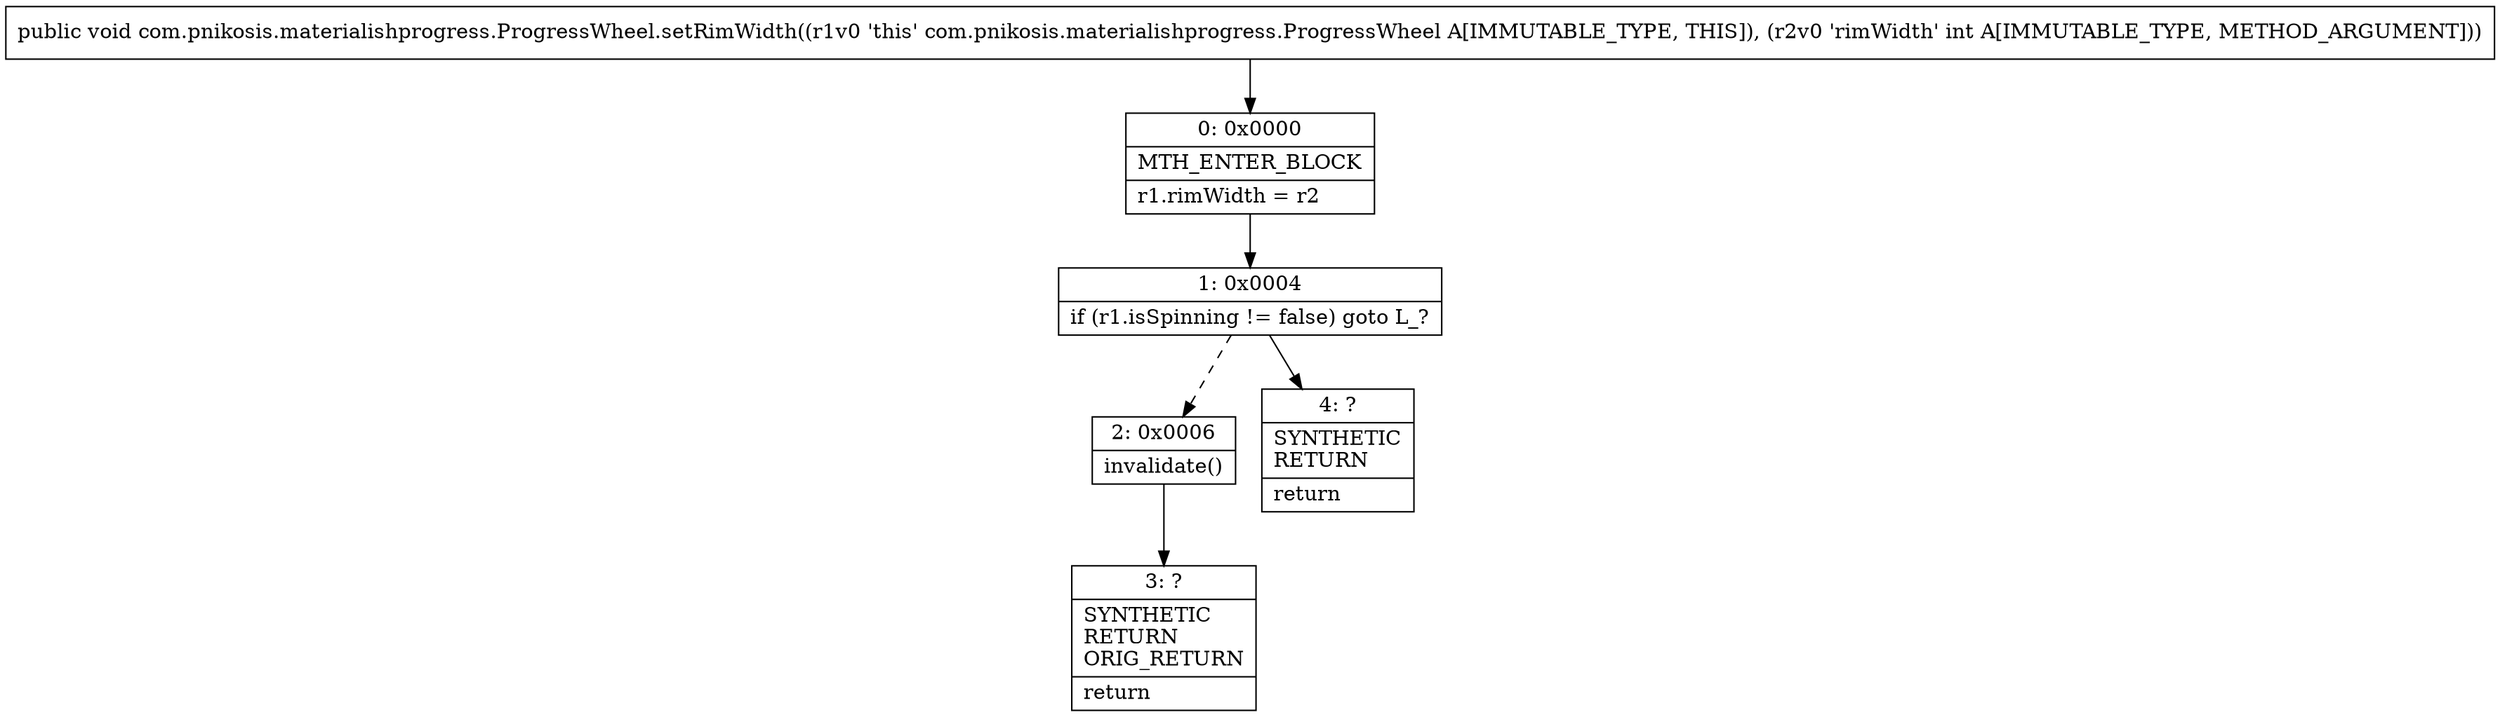 digraph "CFG forcom.pnikosis.materialishprogress.ProgressWheel.setRimWidth(I)V" {
Node_0 [shape=record,label="{0\:\ 0x0000|MTH_ENTER_BLOCK\l|r1.rimWidth = r2\l}"];
Node_1 [shape=record,label="{1\:\ 0x0004|if (r1.isSpinning != false) goto L_?\l}"];
Node_2 [shape=record,label="{2\:\ 0x0006|invalidate()\l}"];
Node_3 [shape=record,label="{3\:\ ?|SYNTHETIC\lRETURN\lORIG_RETURN\l|return\l}"];
Node_4 [shape=record,label="{4\:\ ?|SYNTHETIC\lRETURN\l|return\l}"];
MethodNode[shape=record,label="{public void com.pnikosis.materialishprogress.ProgressWheel.setRimWidth((r1v0 'this' com.pnikosis.materialishprogress.ProgressWheel A[IMMUTABLE_TYPE, THIS]), (r2v0 'rimWidth' int A[IMMUTABLE_TYPE, METHOD_ARGUMENT])) }"];
MethodNode -> Node_0;
Node_0 -> Node_1;
Node_1 -> Node_2[style=dashed];
Node_1 -> Node_4;
Node_2 -> Node_3;
}

